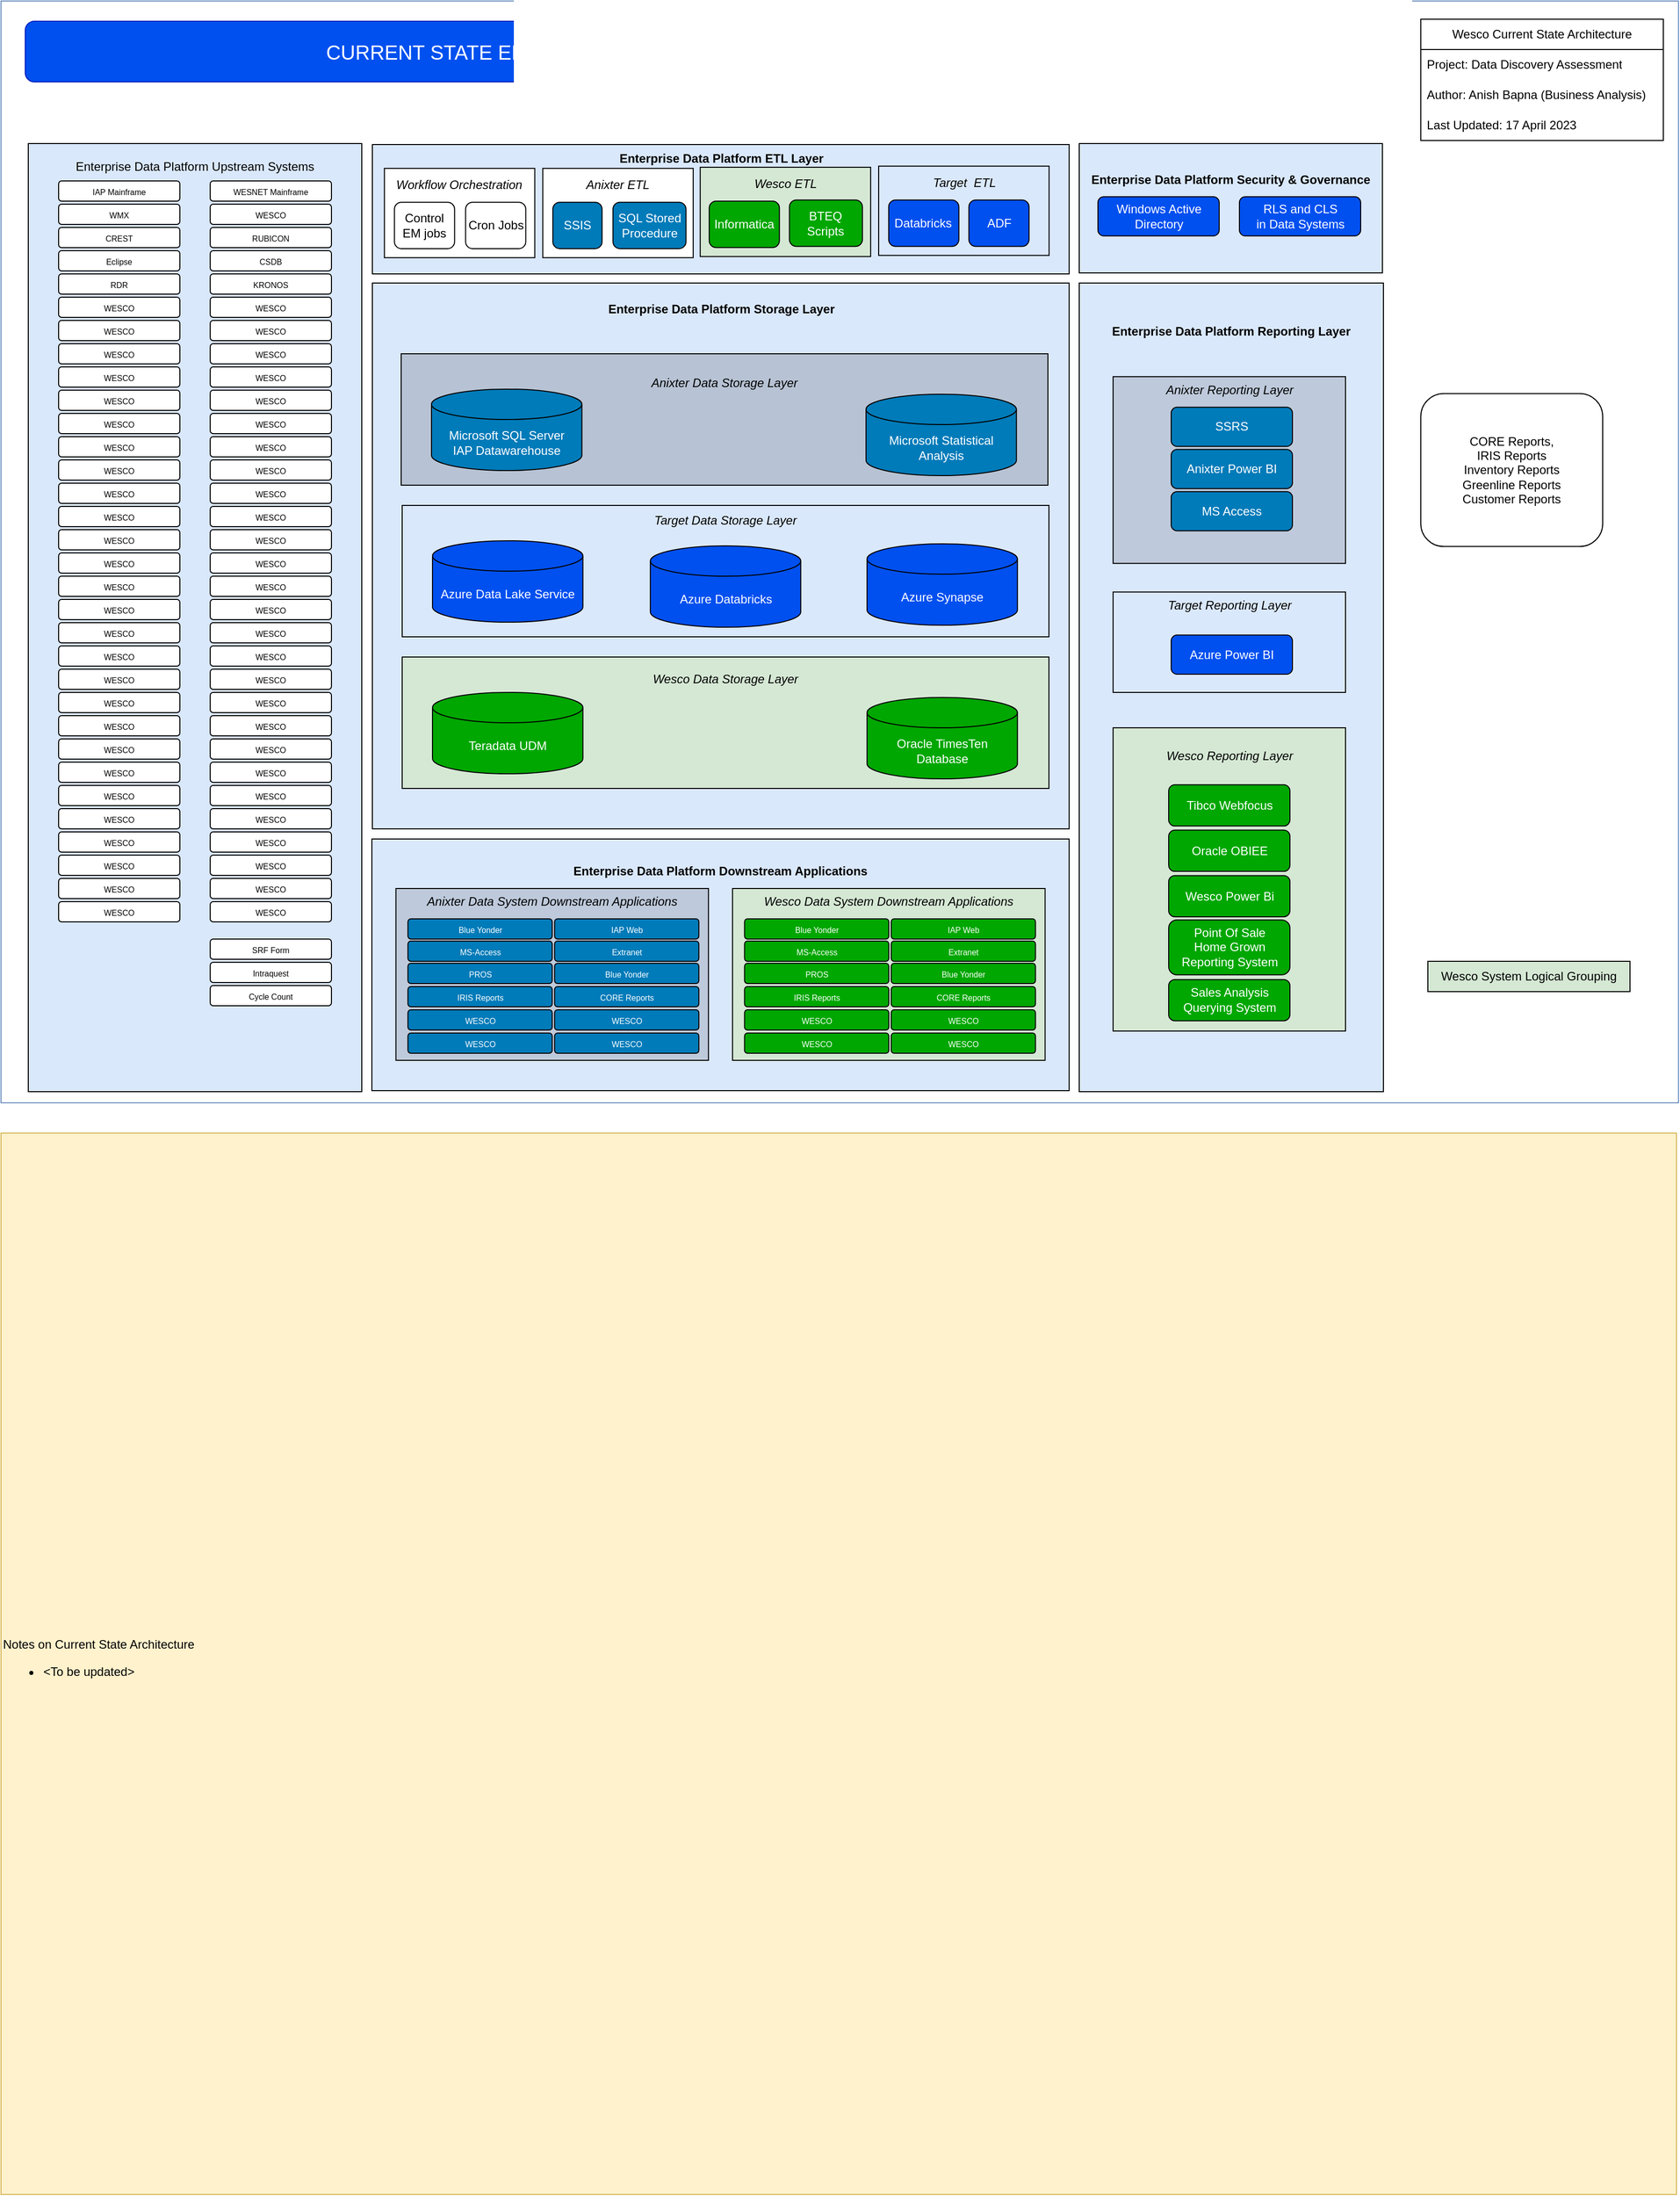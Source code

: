 <mxfile version="21.1.8" type="github" pages="2">
  <diagram name="Page-1" id="ji-dvn0qjL40lko-ON4k">
    <mxGraphModel dx="2438" dy="1014" grid="1" gridSize="10" guides="1" tooltips="1" connect="1" arrows="1" fold="1" page="1" pageScale="1" pageWidth="850" pageHeight="1100" math="0" shadow="0">
      <root>
        <mxCell id="0" />
        <mxCell id="1" parent="0" />
        <mxCell id="o0MfEB6f52l3Gd9McWNE-3" value="" style="rounded=0;whiteSpace=wrap;html=1;fillColor=#FFFFFF;strokeColor=#6c8ebf;" vertex="1" parent="1">
          <mxGeometry x="-838" width="1660" height="1090" as="geometry" />
        </mxCell>
        <mxCell id="LwUS36X5Wv06FeCUHuJ4-85" value="Wesco Current State Architecture" style="swimlane;fontStyle=0;childLayout=stackLayout;horizontal=1;startSize=30;horizontalStack=0;resizeParent=1;resizeParentMax=0;resizeLast=0;collapsible=1;marginBottom=0;whiteSpace=wrap;html=1;" vertex="1" parent="1">
          <mxGeometry x="567" y="18" width="240" height="120" as="geometry" />
        </mxCell>
        <mxCell id="LwUS36X5Wv06FeCUHuJ4-86" value="Project: Data Discovery Assessment" style="text;strokeColor=none;fillColor=none;align=left;verticalAlign=middle;spacingLeft=4;spacingRight=4;overflow=hidden;points=[[0,0.5],[1,0.5]];portConstraint=eastwest;rotatable=0;whiteSpace=wrap;html=1;" vertex="1" parent="LwUS36X5Wv06FeCUHuJ4-85">
          <mxGeometry y="30" width="240" height="30" as="geometry" />
        </mxCell>
        <mxCell id="LwUS36X5Wv06FeCUHuJ4-87" value="Author: Anish Bapna (Business Analysis)" style="text;strokeColor=none;fillColor=none;align=left;verticalAlign=middle;spacingLeft=4;spacingRight=4;overflow=hidden;points=[[0,0.5],[1,0.5]];portConstraint=eastwest;rotatable=0;whiteSpace=wrap;html=1;" vertex="1" parent="LwUS36X5Wv06FeCUHuJ4-85">
          <mxGeometry y="60" width="240" height="30" as="geometry" />
        </mxCell>
        <mxCell id="LwUS36X5Wv06FeCUHuJ4-88" value="Last Updated: 17 April 2023" style="text;strokeColor=none;fillColor=none;align=left;verticalAlign=middle;spacingLeft=4;spacingRight=4;overflow=hidden;points=[[0,0.5],[1,0.5]];portConstraint=eastwest;rotatable=0;whiteSpace=wrap;html=1;" vertex="1" parent="LwUS36X5Wv06FeCUHuJ4-85">
          <mxGeometry y="90" width="240" height="30" as="geometry" />
        </mxCell>
        <mxCell id="LwUS36X5Wv06FeCUHuJ4-109" value="Notes on Current State Architecture&lt;br&gt;&lt;ul&gt;&lt;li&gt;&amp;lt;To be updated&amp;gt;&lt;/li&gt;&lt;/ul&gt;" style="rounded=0;whiteSpace=wrap;html=1;align=left;fillColor=#fff2cc;strokeColor=#d6b656;" vertex="1" parent="1">
          <mxGeometry x="-838" y="1120" width="1658" height="1050" as="geometry" />
        </mxCell>
        <mxCell id="o0MfEB6f52l3Gd9McWNE-4" value="" style="group;fillColor=#FFFFFF;" vertex="1" connectable="0" parent="1">
          <mxGeometry x="-811" y="141" width="1585" height="938" as="geometry" />
        </mxCell>
        <mxCell id="TrwFLLRDorfKgAdVW_bD-268" value="&lt;b&gt;Enterprise Data Platform Security &amp;amp; Governance&lt;br&gt;&lt;br&gt;&lt;br&gt;&lt;br&gt;&lt;br&gt;&lt;/b&gt;" style="rounded=0;whiteSpace=wrap;html=1;fillColor=#DAE8FC;" parent="o0MfEB6f52l3Gd9McWNE-4" vertex="1">
          <mxGeometry x="1040" width="300" height="128" as="geometry" />
        </mxCell>
        <mxCell id="TrwFLLRDorfKgAdVW_bD-261" value="&lt;b&gt;Enterprise Data Platform Storage Layer&lt;br&gt;&lt;br&gt;&lt;br&gt;&lt;br&gt;&lt;br&gt;&lt;br&gt;&lt;br&gt;&lt;br&gt;&lt;br&gt;&lt;br&gt;&lt;br&gt;&lt;br&gt;&lt;br&gt;&lt;br&gt;&lt;br&gt;&lt;br&gt;&lt;br&gt;&lt;br&gt;&lt;br&gt;&lt;br&gt;&lt;br&gt;&lt;br&gt;&lt;br&gt;&lt;br&gt;&lt;br&gt;&lt;br&gt;&lt;br&gt;&lt;br&gt;&lt;br&gt;&lt;br&gt;&lt;br&gt;&lt;br&gt;&lt;br&gt;&lt;br&gt;&lt;br&gt;&lt;/b&gt;" style="rounded=0;whiteSpace=wrap;html=1;fillColor=#DAE8FC;" parent="o0MfEB6f52l3Gd9McWNE-4" vertex="1">
          <mxGeometry x="340.5" y="138" width="689.5" height="540" as="geometry" />
        </mxCell>
        <mxCell id="TrwFLLRDorfKgAdVW_bD-265" value="Enterprise Data Platform Upstream Systems&lt;br&gt;&lt;br&gt;&lt;br&gt;&lt;br&gt;&lt;br&gt;&lt;br&gt;&lt;br&gt;&lt;br&gt;&lt;br&gt;&lt;br&gt;&lt;br&gt;&lt;br&gt;&lt;br&gt;&lt;br&gt;&lt;br&gt;&lt;br&gt;&lt;br&gt;&lt;br&gt;&lt;br&gt;&lt;br&gt;&lt;br&gt;&lt;br&gt;&lt;br&gt;&lt;br&gt;&lt;br&gt;&lt;br&gt;&lt;br&gt;&lt;br&gt;&lt;br&gt;&lt;br&gt;&lt;br&gt;&lt;br&gt;&lt;br&gt;&lt;br&gt;&lt;br&gt;&lt;br&gt;&lt;br&gt;&lt;br&gt;&lt;br&gt;&lt;br&gt;&lt;br&gt;&lt;br&gt;&lt;br&gt;&lt;br&gt;&lt;br&gt;&lt;br&gt;&lt;br&gt;&lt;br&gt;&lt;br&gt;&lt;br&gt;&lt;br&gt;&lt;br&gt;&lt;br&gt;&lt;br&gt;&lt;br&gt;&lt;br&gt;&lt;br&gt;&lt;br&gt;&lt;br&gt;&lt;br&gt;&lt;br&gt;&lt;br&gt;&lt;br&gt;" style="rounded=0;whiteSpace=wrap;html=1;fillColor=#DAE8FC;" parent="o0MfEB6f52l3Gd9McWNE-4" vertex="1">
          <mxGeometry width="330" height="938" as="geometry" />
        </mxCell>
        <mxCell id="sN8kw6bikd-ZLt6cQEY8-3" value="&lt;font style=&quot;font-size: 8px;&quot;&gt;IAP Mainframe&lt;/font&gt;" style="rounded=1;whiteSpace=wrap;html=1;" parent="o0MfEB6f52l3Gd9McWNE-4" vertex="1">
          <mxGeometry x="30" y="37" width="120" height="20" as="geometry" />
        </mxCell>
        <mxCell id="TrwFLLRDorfKgAdVW_bD-1" value="&lt;font style=&quot;font-size: 8px;&quot;&gt;WMX&lt;/font&gt;" style="rounded=1;whiteSpace=wrap;html=1;" parent="o0MfEB6f52l3Gd9McWNE-4" vertex="1">
          <mxGeometry x="30" y="60" width="120" height="20" as="geometry" />
        </mxCell>
        <mxCell id="TrwFLLRDorfKgAdVW_bD-2" value="&lt;font style=&quot;font-size: 8px;&quot;&gt;CREST&lt;/font&gt;" style="rounded=1;whiteSpace=wrap;html=1;" parent="o0MfEB6f52l3Gd9McWNE-4" vertex="1">
          <mxGeometry x="30" y="83" width="120" height="20" as="geometry" />
        </mxCell>
        <mxCell id="TrwFLLRDorfKgAdVW_bD-3" value="&lt;font style=&quot;font-size: 8px;&quot;&gt;Eclipse&lt;/font&gt;" style="rounded=1;whiteSpace=wrap;html=1;" parent="o0MfEB6f52l3Gd9McWNE-4" vertex="1">
          <mxGeometry x="30" y="106" width="120" height="20" as="geometry" />
        </mxCell>
        <mxCell id="TrwFLLRDorfKgAdVW_bD-4" value="&lt;font style=&quot;font-size: 8px;&quot;&gt;RDR&lt;/font&gt;" style="rounded=1;whiteSpace=wrap;html=1;" parent="o0MfEB6f52l3Gd9McWNE-4" vertex="1">
          <mxGeometry x="30" y="129" width="120" height="20" as="geometry" />
        </mxCell>
        <mxCell id="TrwFLLRDorfKgAdVW_bD-5" value="&lt;font style=&quot;font-size: 8px;&quot;&gt;WESCO&lt;/font&gt;" style="rounded=1;whiteSpace=wrap;html=1;" parent="o0MfEB6f52l3Gd9McWNE-4" vertex="1">
          <mxGeometry x="30" y="152" width="120" height="20" as="geometry" />
        </mxCell>
        <mxCell id="TrwFLLRDorfKgAdVW_bD-6" value="&lt;font style=&quot;font-size: 8px;&quot;&gt;WESCO&lt;/font&gt;" style="rounded=1;whiteSpace=wrap;html=1;" parent="o0MfEB6f52l3Gd9McWNE-4" vertex="1">
          <mxGeometry x="30" y="175" width="120" height="20" as="geometry" />
        </mxCell>
        <mxCell id="TrwFLLRDorfKgAdVW_bD-7" value="&lt;font style=&quot;font-size: 8px;&quot;&gt;WESCO&lt;/font&gt;" style="rounded=1;whiteSpace=wrap;html=1;" parent="o0MfEB6f52l3Gd9McWNE-4" vertex="1">
          <mxGeometry x="30" y="198" width="120" height="20" as="geometry" />
        </mxCell>
        <mxCell id="TrwFLLRDorfKgAdVW_bD-8" value="&lt;font style=&quot;font-size: 8px;&quot;&gt;WESCO&lt;/font&gt;" style="rounded=1;whiteSpace=wrap;html=1;" parent="o0MfEB6f52l3Gd9McWNE-4" vertex="1">
          <mxGeometry x="30" y="221" width="120" height="20" as="geometry" />
        </mxCell>
        <mxCell id="TrwFLLRDorfKgAdVW_bD-9" value="&lt;font style=&quot;font-size: 8px;&quot;&gt;WESCO&lt;/font&gt;" style="rounded=1;whiteSpace=wrap;html=1;" parent="o0MfEB6f52l3Gd9McWNE-4" vertex="1">
          <mxGeometry x="30" y="244" width="120" height="20" as="geometry" />
        </mxCell>
        <mxCell id="TrwFLLRDorfKgAdVW_bD-10" value="&lt;font style=&quot;font-size: 8px;&quot;&gt;WESCO&lt;/font&gt;" style="rounded=1;whiteSpace=wrap;html=1;" parent="o0MfEB6f52l3Gd9McWNE-4" vertex="1">
          <mxGeometry x="30" y="267" width="120" height="20" as="geometry" />
        </mxCell>
        <mxCell id="TrwFLLRDorfKgAdVW_bD-11" value="&lt;font style=&quot;font-size: 8px;&quot;&gt;WESCO&lt;/font&gt;" style="rounded=1;whiteSpace=wrap;html=1;" parent="o0MfEB6f52l3Gd9McWNE-4" vertex="1">
          <mxGeometry x="30" y="290" width="120" height="20" as="geometry" />
        </mxCell>
        <mxCell id="TrwFLLRDorfKgAdVW_bD-12" value="&lt;font style=&quot;font-size: 8px;&quot;&gt;WESCO&lt;/font&gt;" style="rounded=1;whiteSpace=wrap;html=1;" parent="o0MfEB6f52l3Gd9McWNE-4" vertex="1">
          <mxGeometry x="30" y="313" width="120" height="20" as="geometry" />
        </mxCell>
        <mxCell id="TrwFLLRDorfKgAdVW_bD-13" value="&lt;font style=&quot;font-size: 8px;&quot;&gt;WESCO&lt;/font&gt;" style="rounded=1;whiteSpace=wrap;html=1;" parent="o0MfEB6f52l3Gd9McWNE-4" vertex="1">
          <mxGeometry x="30" y="336" width="120" height="20" as="geometry" />
        </mxCell>
        <mxCell id="TrwFLLRDorfKgAdVW_bD-14" value="&lt;font style=&quot;font-size: 8px;&quot;&gt;WESCO&lt;/font&gt;" style="rounded=1;whiteSpace=wrap;html=1;" parent="o0MfEB6f52l3Gd9McWNE-4" vertex="1">
          <mxGeometry x="30" y="359" width="120" height="20" as="geometry" />
        </mxCell>
        <mxCell id="TrwFLLRDorfKgAdVW_bD-15" value="&lt;font style=&quot;font-size: 8px;&quot;&gt;WESCO&lt;/font&gt;" style="rounded=1;whiteSpace=wrap;html=1;" parent="o0MfEB6f52l3Gd9McWNE-4" vertex="1">
          <mxGeometry x="30" y="382" width="120" height="20" as="geometry" />
        </mxCell>
        <mxCell id="TrwFLLRDorfKgAdVW_bD-16" value="&lt;font style=&quot;font-size: 8px;&quot;&gt;WESCO&lt;/font&gt;" style="rounded=1;whiteSpace=wrap;html=1;" parent="o0MfEB6f52l3Gd9McWNE-4" vertex="1">
          <mxGeometry x="30" y="405" width="120" height="20" as="geometry" />
        </mxCell>
        <mxCell id="TrwFLLRDorfKgAdVW_bD-17" value="&lt;font style=&quot;font-size: 8px;&quot;&gt;WESCO&lt;/font&gt;" style="rounded=1;whiteSpace=wrap;html=1;" parent="o0MfEB6f52l3Gd9McWNE-4" vertex="1">
          <mxGeometry x="30" y="428" width="120" height="20" as="geometry" />
        </mxCell>
        <mxCell id="TrwFLLRDorfKgAdVW_bD-18" value="&lt;font style=&quot;font-size: 8px;&quot;&gt;WESCO&lt;/font&gt;" style="rounded=1;whiteSpace=wrap;html=1;" parent="o0MfEB6f52l3Gd9McWNE-4" vertex="1">
          <mxGeometry x="30" y="451" width="120" height="20" as="geometry" />
        </mxCell>
        <mxCell id="TrwFLLRDorfKgAdVW_bD-19" value="&lt;font style=&quot;font-size: 8px;&quot;&gt;WESCO&lt;/font&gt;" style="rounded=1;whiteSpace=wrap;html=1;" parent="o0MfEB6f52l3Gd9McWNE-4" vertex="1">
          <mxGeometry x="30" y="474" width="120" height="20" as="geometry" />
        </mxCell>
        <mxCell id="TrwFLLRDorfKgAdVW_bD-20" value="&lt;font style=&quot;font-size: 8px;&quot;&gt;WESCO&lt;/font&gt;" style="rounded=1;whiteSpace=wrap;html=1;" parent="o0MfEB6f52l3Gd9McWNE-4" vertex="1">
          <mxGeometry x="30" y="497" width="120" height="20" as="geometry" />
        </mxCell>
        <mxCell id="TrwFLLRDorfKgAdVW_bD-21" value="&lt;font style=&quot;font-size: 8px;&quot;&gt;WESCO&lt;/font&gt;" style="rounded=1;whiteSpace=wrap;html=1;" parent="o0MfEB6f52l3Gd9McWNE-4" vertex="1">
          <mxGeometry x="30" y="520" width="120" height="20" as="geometry" />
        </mxCell>
        <mxCell id="TrwFLLRDorfKgAdVW_bD-22" value="&lt;font style=&quot;font-size: 8px;&quot;&gt;WESCO&lt;/font&gt;" style="rounded=1;whiteSpace=wrap;html=1;" parent="o0MfEB6f52l3Gd9McWNE-4" vertex="1">
          <mxGeometry x="30" y="543" width="120" height="20" as="geometry" />
        </mxCell>
        <mxCell id="TrwFLLRDorfKgAdVW_bD-23" value="&lt;font style=&quot;font-size: 8px;&quot;&gt;WESCO&lt;/font&gt;" style="rounded=1;whiteSpace=wrap;html=1;" parent="o0MfEB6f52l3Gd9McWNE-4" vertex="1">
          <mxGeometry x="30" y="566" width="120" height="20" as="geometry" />
        </mxCell>
        <mxCell id="TrwFLLRDorfKgAdVW_bD-24" value="&lt;font style=&quot;font-size: 8px;&quot;&gt;WESCO&lt;/font&gt;" style="rounded=1;whiteSpace=wrap;html=1;" parent="o0MfEB6f52l3Gd9McWNE-4" vertex="1">
          <mxGeometry x="30" y="589" width="120" height="20" as="geometry" />
        </mxCell>
        <mxCell id="TrwFLLRDorfKgAdVW_bD-25" value="&lt;font style=&quot;font-size: 8px;&quot;&gt;WESCO&lt;/font&gt;" style="rounded=1;whiteSpace=wrap;html=1;" parent="o0MfEB6f52l3Gd9McWNE-4" vertex="1">
          <mxGeometry x="30" y="612" width="120" height="20" as="geometry" />
        </mxCell>
        <mxCell id="TrwFLLRDorfKgAdVW_bD-26" value="&lt;font style=&quot;font-size: 8px;&quot;&gt;WESCO&lt;/font&gt;" style="rounded=1;whiteSpace=wrap;html=1;" parent="o0MfEB6f52l3Gd9McWNE-4" vertex="1">
          <mxGeometry x="30" y="635" width="120" height="20" as="geometry" />
        </mxCell>
        <mxCell id="TrwFLLRDorfKgAdVW_bD-27" value="&lt;font style=&quot;font-size: 8px;&quot;&gt;WESCO&lt;/font&gt;" style="rounded=1;whiteSpace=wrap;html=1;" parent="o0MfEB6f52l3Gd9McWNE-4" vertex="1">
          <mxGeometry x="30" y="658" width="120" height="20" as="geometry" />
        </mxCell>
        <mxCell id="TrwFLLRDorfKgAdVW_bD-28" value="&lt;font style=&quot;font-size: 8px;&quot;&gt;WESCO&lt;/font&gt;" style="rounded=1;whiteSpace=wrap;html=1;" parent="o0MfEB6f52l3Gd9McWNE-4" vertex="1">
          <mxGeometry x="30" y="681" width="120" height="20" as="geometry" />
        </mxCell>
        <mxCell id="TrwFLLRDorfKgAdVW_bD-29" value="&lt;font style=&quot;font-size: 8px;&quot;&gt;WESCO&lt;/font&gt;" style="rounded=1;whiteSpace=wrap;html=1;" parent="o0MfEB6f52l3Gd9McWNE-4" vertex="1">
          <mxGeometry x="30" y="704" width="120" height="20" as="geometry" />
        </mxCell>
        <mxCell id="TrwFLLRDorfKgAdVW_bD-30" value="&lt;font style=&quot;font-size: 8px;&quot;&gt;WESCO&lt;/font&gt;" style="rounded=1;whiteSpace=wrap;html=1;" parent="o0MfEB6f52l3Gd9McWNE-4" vertex="1">
          <mxGeometry x="30" y="727" width="120" height="20" as="geometry" />
        </mxCell>
        <mxCell id="TrwFLLRDorfKgAdVW_bD-31" value="&lt;font style=&quot;font-size: 8px;&quot;&gt;WESCO&lt;/font&gt;" style="rounded=1;whiteSpace=wrap;html=1;" parent="o0MfEB6f52l3Gd9McWNE-4" vertex="1">
          <mxGeometry x="30" y="750" width="120" height="20" as="geometry" />
        </mxCell>
        <mxCell id="TrwFLLRDorfKgAdVW_bD-32" value="&lt;font style=&quot;font-size: 8px;&quot;&gt;WESNET Mainframe&lt;/font&gt;" style="rounded=1;whiteSpace=wrap;html=1;" parent="o0MfEB6f52l3Gd9McWNE-4" vertex="1">
          <mxGeometry x="180" y="37" width="120" height="20" as="geometry" />
        </mxCell>
        <mxCell id="TrwFLLRDorfKgAdVW_bD-33" value="&lt;font style=&quot;font-size: 8px;&quot;&gt;WESCO&lt;/font&gt;" style="rounded=1;whiteSpace=wrap;html=1;" parent="o0MfEB6f52l3Gd9McWNE-4" vertex="1">
          <mxGeometry x="180" y="60" width="120" height="20" as="geometry" />
        </mxCell>
        <mxCell id="TrwFLLRDorfKgAdVW_bD-34" value="&lt;font style=&quot;font-size: 8px;&quot;&gt;RUBICON&lt;/font&gt;" style="rounded=1;whiteSpace=wrap;html=1;" parent="o0MfEB6f52l3Gd9McWNE-4" vertex="1">
          <mxGeometry x="180" y="83" width="120" height="20" as="geometry" />
        </mxCell>
        <mxCell id="TrwFLLRDorfKgAdVW_bD-35" value="&lt;font style=&quot;font-size: 8px;&quot;&gt;CSDB&lt;/font&gt;" style="rounded=1;whiteSpace=wrap;html=1;" parent="o0MfEB6f52l3Gd9McWNE-4" vertex="1">
          <mxGeometry x="180" y="106" width="120" height="20" as="geometry" />
        </mxCell>
        <mxCell id="TrwFLLRDorfKgAdVW_bD-36" value="&lt;font style=&quot;font-size: 8px;&quot;&gt;KRONOS&lt;/font&gt;" style="rounded=1;whiteSpace=wrap;html=1;" parent="o0MfEB6f52l3Gd9McWNE-4" vertex="1">
          <mxGeometry x="180" y="129" width="120" height="20" as="geometry" />
        </mxCell>
        <mxCell id="TrwFLLRDorfKgAdVW_bD-37" value="&lt;font style=&quot;font-size: 8px;&quot;&gt;WESCO&lt;/font&gt;" style="rounded=1;whiteSpace=wrap;html=1;" parent="o0MfEB6f52l3Gd9McWNE-4" vertex="1">
          <mxGeometry x="180" y="152" width="120" height="20" as="geometry" />
        </mxCell>
        <mxCell id="TrwFLLRDorfKgAdVW_bD-38" value="&lt;font style=&quot;font-size: 8px;&quot;&gt;WESCO&lt;/font&gt;" style="rounded=1;whiteSpace=wrap;html=1;" parent="o0MfEB6f52l3Gd9McWNE-4" vertex="1">
          <mxGeometry x="180" y="175" width="120" height="20" as="geometry" />
        </mxCell>
        <mxCell id="TrwFLLRDorfKgAdVW_bD-39" value="&lt;font style=&quot;font-size: 8px;&quot;&gt;WESCO&lt;/font&gt;" style="rounded=1;whiteSpace=wrap;html=1;" parent="o0MfEB6f52l3Gd9McWNE-4" vertex="1">
          <mxGeometry x="180" y="198" width="120" height="20" as="geometry" />
        </mxCell>
        <mxCell id="TrwFLLRDorfKgAdVW_bD-40" value="&lt;font style=&quot;font-size: 8px;&quot;&gt;WESCO&lt;/font&gt;" style="rounded=1;whiteSpace=wrap;html=1;" parent="o0MfEB6f52l3Gd9McWNE-4" vertex="1">
          <mxGeometry x="180" y="221" width="120" height="20" as="geometry" />
        </mxCell>
        <mxCell id="TrwFLLRDorfKgAdVW_bD-41" value="&lt;font style=&quot;font-size: 8px;&quot;&gt;WESCO&lt;/font&gt;" style="rounded=1;whiteSpace=wrap;html=1;" parent="o0MfEB6f52l3Gd9McWNE-4" vertex="1">
          <mxGeometry x="180" y="244" width="120" height="20" as="geometry" />
        </mxCell>
        <mxCell id="TrwFLLRDorfKgAdVW_bD-42" value="&lt;font style=&quot;font-size: 8px;&quot;&gt;WESCO&lt;/font&gt;" style="rounded=1;whiteSpace=wrap;html=1;" parent="o0MfEB6f52l3Gd9McWNE-4" vertex="1">
          <mxGeometry x="180" y="267" width="120" height="20" as="geometry" />
        </mxCell>
        <mxCell id="TrwFLLRDorfKgAdVW_bD-43" value="&lt;font style=&quot;font-size: 8px;&quot;&gt;WESCO&lt;/font&gt;" style="rounded=1;whiteSpace=wrap;html=1;" parent="o0MfEB6f52l3Gd9McWNE-4" vertex="1">
          <mxGeometry x="180" y="290" width="120" height="20" as="geometry" />
        </mxCell>
        <mxCell id="TrwFLLRDorfKgAdVW_bD-44" value="&lt;font style=&quot;font-size: 8px;&quot;&gt;WESCO&lt;/font&gt;" style="rounded=1;whiteSpace=wrap;html=1;" parent="o0MfEB6f52l3Gd9McWNE-4" vertex="1">
          <mxGeometry x="180" y="313" width="120" height="20" as="geometry" />
        </mxCell>
        <mxCell id="TrwFLLRDorfKgAdVW_bD-45" value="&lt;font style=&quot;font-size: 8px;&quot;&gt;WESCO&lt;/font&gt;" style="rounded=1;whiteSpace=wrap;html=1;" parent="o0MfEB6f52l3Gd9McWNE-4" vertex="1">
          <mxGeometry x="180" y="336" width="120" height="20" as="geometry" />
        </mxCell>
        <mxCell id="TrwFLLRDorfKgAdVW_bD-46" value="&lt;font style=&quot;font-size: 8px;&quot;&gt;WESCO&lt;/font&gt;" style="rounded=1;whiteSpace=wrap;html=1;" parent="o0MfEB6f52l3Gd9McWNE-4" vertex="1">
          <mxGeometry x="180" y="359" width="120" height="20" as="geometry" />
        </mxCell>
        <mxCell id="TrwFLLRDorfKgAdVW_bD-47" value="&lt;font style=&quot;font-size: 8px;&quot;&gt;WESCO&lt;/font&gt;" style="rounded=1;whiteSpace=wrap;html=1;" parent="o0MfEB6f52l3Gd9McWNE-4" vertex="1">
          <mxGeometry x="180" y="382" width="120" height="20" as="geometry" />
        </mxCell>
        <mxCell id="TrwFLLRDorfKgAdVW_bD-48" value="&lt;font style=&quot;font-size: 8px;&quot;&gt;WESCO&lt;/font&gt;" style="rounded=1;whiteSpace=wrap;html=1;" parent="o0MfEB6f52l3Gd9McWNE-4" vertex="1">
          <mxGeometry x="180" y="405" width="120" height="20" as="geometry" />
        </mxCell>
        <mxCell id="TrwFLLRDorfKgAdVW_bD-49" value="&lt;font style=&quot;font-size: 8px;&quot;&gt;WESCO&lt;/font&gt;" style="rounded=1;whiteSpace=wrap;html=1;" parent="o0MfEB6f52l3Gd9McWNE-4" vertex="1">
          <mxGeometry x="180" y="428" width="120" height="20" as="geometry" />
        </mxCell>
        <mxCell id="TrwFLLRDorfKgAdVW_bD-50" value="&lt;font style=&quot;font-size: 8px;&quot;&gt;WESCO&lt;/font&gt;" style="rounded=1;whiteSpace=wrap;html=1;" parent="o0MfEB6f52l3Gd9McWNE-4" vertex="1">
          <mxGeometry x="180" y="451" width="120" height="20" as="geometry" />
        </mxCell>
        <mxCell id="TrwFLLRDorfKgAdVW_bD-51" value="&lt;font style=&quot;font-size: 8px;&quot;&gt;WESCO&lt;/font&gt;" style="rounded=1;whiteSpace=wrap;html=1;" parent="o0MfEB6f52l3Gd9McWNE-4" vertex="1">
          <mxGeometry x="180" y="474" width="120" height="20" as="geometry" />
        </mxCell>
        <mxCell id="TrwFLLRDorfKgAdVW_bD-52" value="&lt;font style=&quot;font-size: 8px;&quot;&gt;WESCO&lt;/font&gt;" style="rounded=1;whiteSpace=wrap;html=1;" parent="o0MfEB6f52l3Gd9McWNE-4" vertex="1">
          <mxGeometry x="180" y="497" width="120" height="20" as="geometry" />
        </mxCell>
        <mxCell id="TrwFLLRDorfKgAdVW_bD-53" value="&lt;font style=&quot;font-size: 8px;&quot;&gt;WESCO&lt;/font&gt;" style="rounded=1;whiteSpace=wrap;html=1;" parent="o0MfEB6f52l3Gd9McWNE-4" vertex="1">
          <mxGeometry x="180" y="520" width="120" height="20" as="geometry" />
        </mxCell>
        <mxCell id="TrwFLLRDorfKgAdVW_bD-54" value="&lt;font style=&quot;font-size: 8px;&quot;&gt;WESCO&lt;/font&gt;" style="rounded=1;whiteSpace=wrap;html=1;" parent="o0MfEB6f52l3Gd9McWNE-4" vertex="1">
          <mxGeometry x="180" y="543" width="120" height="20" as="geometry" />
        </mxCell>
        <mxCell id="TrwFLLRDorfKgAdVW_bD-55" value="&lt;font style=&quot;font-size: 8px;&quot;&gt;WESCO&lt;/font&gt;" style="rounded=1;whiteSpace=wrap;html=1;" parent="o0MfEB6f52l3Gd9McWNE-4" vertex="1">
          <mxGeometry x="180" y="566" width="120" height="20" as="geometry" />
        </mxCell>
        <mxCell id="TrwFLLRDorfKgAdVW_bD-56" value="&lt;font style=&quot;font-size: 8px;&quot;&gt;WESCO&lt;/font&gt;" style="rounded=1;whiteSpace=wrap;html=1;" parent="o0MfEB6f52l3Gd9McWNE-4" vertex="1">
          <mxGeometry x="180" y="589" width="120" height="20" as="geometry" />
        </mxCell>
        <mxCell id="TrwFLLRDorfKgAdVW_bD-57" value="&lt;font style=&quot;font-size: 8px;&quot;&gt;WESCO&lt;/font&gt;" style="rounded=1;whiteSpace=wrap;html=1;" parent="o0MfEB6f52l3Gd9McWNE-4" vertex="1">
          <mxGeometry x="180" y="612" width="120" height="20" as="geometry" />
        </mxCell>
        <mxCell id="TrwFLLRDorfKgAdVW_bD-58" value="&lt;font style=&quot;font-size: 8px;&quot;&gt;WESCO&lt;/font&gt;" style="rounded=1;whiteSpace=wrap;html=1;" parent="o0MfEB6f52l3Gd9McWNE-4" vertex="1">
          <mxGeometry x="180" y="635" width="120" height="20" as="geometry" />
        </mxCell>
        <mxCell id="TrwFLLRDorfKgAdVW_bD-59" value="&lt;font style=&quot;font-size: 8px;&quot;&gt;WESCO&lt;/font&gt;" style="rounded=1;whiteSpace=wrap;html=1;" parent="o0MfEB6f52l3Gd9McWNE-4" vertex="1">
          <mxGeometry x="180" y="658" width="120" height="20" as="geometry" />
        </mxCell>
        <mxCell id="TrwFLLRDorfKgAdVW_bD-60" value="&lt;font style=&quot;font-size: 8px;&quot;&gt;WESCO&lt;/font&gt;" style="rounded=1;whiteSpace=wrap;html=1;" parent="o0MfEB6f52l3Gd9McWNE-4" vertex="1">
          <mxGeometry x="180" y="681" width="120" height="20" as="geometry" />
        </mxCell>
        <mxCell id="TrwFLLRDorfKgAdVW_bD-61" value="&lt;font style=&quot;font-size: 8px;&quot;&gt;WESCO&lt;/font&gt;" style="rounded=1;whiteSpace=wrap;html=1;" parent="o0MfEB6f52l3Gd9McWNE-4" vertex="1">
          <mxGeometry x="180" y="704" width="120" height="20" as="geometry" />
        </mxCell>
        <mxCell id="TrwFLLRDorfKgAdVW_bD-62" value="&lt;font style=&quot;font-size: 8px;&quot;&gt;WESCO&lt;/font&gt;" style="rounded=1;whiteSpace=wrap;html=1;" parent="o0MfEB6f52l3Gd9McWNE-4" vertex="1">
          <mxGeometry x="180" y="727" width="120" height="20" as="geometry" />
        </mxCell>
        <mxCell id="TrwFLLRDorfKgAdVW_bD-63" value="&lt;font style=&quot;font-size: 8px;&quot;&gt;WESCO&lt;/font&gt;" style="rounded=1;whiteSpace=wrap;html=1;" parent="o0MfEB6f52l3Gd9McWNE-4" vertex="1">
          <mxGeometry x="180" y="750" width="120" height="20" as="geometry" />
        </mxCell>
        <mxCell id="TrwFLLRDorfKgAdVW_bD-201" value="&lt;font style=&quot;font-size: 8px;&quot;&gt;SRF Form&lt;/font&gt;" style="rounded=1;whiteSpace=wrap;html=1;" parent="o0MfEB6f52l3Gd9McWNE-4" vertex="1">
          <mxGeometry x="180" y="787" width="120" height="20" as="geometry" />
        </mxCell>
        <mxCell id="TrwFLLRDorfKgAdVW_bD-202" value="&lt;font style=&quot;font-size: 8px;&quot;&gt;Intraquest&lt;/font&gt;" style="rounded=1;whiteSpace=wrap;html=1;" parent="o0MfEB6f52l3Gd9McWNE-4" vertex="1">
          <mxGeometry x="180" y="810" width="120" height="20" as="geometry" />
        </mxCell>
        <mxCell id="TrwFLLRDorfKgAdVW_bD-203" value="&lt;font style=&quot;font-size: 8px;&quot;&gt;Cycle Count&lt;/font&gt;" style="rounded=1;whiteSpace=wrap;html=1;" parent="o0MfEB6f52l3Gd9McWNE-4" vertex="1">
          <mxGeometry x="180" y="833" width="120" height="20" as="geometry" />
        </mxCell>
        <mxCell id="LwUS36X5Wv06FeCUHuJ4-60" value="" style="group" vertex="1" connectable="0" parent="o0MfEB6f52l3Gd9McWNE-4">
          <mxGeometry x="340" y="668" width="690" height="269" as="geometry" />
        </mxCell>
        <mxCell id="LwUS36X5Wv06FeCUHuJ4-59" value="&lt;b&gt;Enterprise Data Platform Downstream Applications&lt;/b&gt;&lt;br&gt;&lt;br&gt;&lt;br&gt;&lt;br&gt;&lt;br&gt;&lt;br&gt;&lt;br&gt;&lt;br&gt;&lt;br&gt;&lt;br&gt;&lt;br&gt;&lt;br&gt;&lt;br&gt;&lt;br&gt;" style="rounded=0;whiteSpace=wrap;html=1;fillColor=#DAE8FC;" vertex="1" parent="LwUS36X5Wv06FeCUHuJ4-60">
          <mxGeometry y="20" width="690" height="249" as="geometry" />
        </mxCell>
        <mxCell id="LwUS36X5Wv06FeCUHuJ4-44" value="" style="group;fillColor=#98A2B0;" vertex="1" connectable="0" parent="LwUS36X5Wv06FeCUHuJ4-60">
          <mxGeometry x="23.793" y="69" width="309.31" height="170" as="geometry" />
        </mxCell>
        <mxCell id="LwUS36X5Wv06FeCUHuJ4-43" value="&lt;i&gt;Anixter Data System Downstream Applications&lt;/i&gt;&lt;br&gt;&lt;br&gt;&lt;br&gt;&lt;br&gt;&lt;br&gt;&lt;br&gt;&lt;br&gt;&lt;br&gt;&lt;br&gt;&lt;br&gt;&lt;br&gt;" style="rounded=0;whiteSpace=wrap;html=1;fillColor=#BECADB;" vertex="1" parent="LwUS36X5Wv06FeCUHuJ4-44">
          <mxGeometry width="309.31" height="170" as="geometry" />
        </mxCell>
        <mxCell id="TrwFLLRDorfKgAdVW_bD-196" value="&lt;font color=&quot;#ffffff&quot; style=&quot;font-size: 8px;&quot;&gt;Blue Yonder&lt;/font&gt;" style="rounded=1;whiteSpace=wrap;html=1;fillColor=#007BB9;" parent="LwUS36X5Wv06FeCUHuJ4-44" vertex="1">
          <mxGeometry x="11.897" y="30" width="142.759" height="20" as="geometry" />
        </mxCell>
        <mxCell id="TrwFLLRDorfKgAdVW_bD-197" value="&lt;font color=&quot;#ffffff&quot; style=&quot;font-size: 8px;&quot;&gt;IAP Web&lt;/font&gt;" style="rounded=1;whiteSpace=wrap;html=1;fillColor=#007BB9;" parent="LwUS36X5Wv06FeCUHuJ4-44" vertex="1">
          <mxGeometry x="157.034" y="30" width="142.759" height="20" as="geometry" />
        </mxCell>
        <mxCell id="TrwFLLRDorfKgAdVW_bD-198" value="&lt;font color=&quot;#ffffff&quot; style=&quot;font-size: 8px;&quot;&gt;MS-Access&lt;/font&gt;" style="rounded=1;whiteSpace=wrap;html=1;fillColor=#007BB9;" parent="LwUS36X5Wv06FeCUHuJ4-44" vertex="1">
          <mxGeometry x="11.897" y="52" width="142.759" height="20" as="geometry" />
        </mxCell>
        <mxCell id="TrwFLLRDorfKgAdVW_bD-199" value="&lt;font color=&quot;#ffffff&quot; style=&quot;font-size: 8px;&quot;&gt;PROS&lt;/font&gt;" style="rounded=1;whiteSpace=wrap;html=1;fillColor=#007BB9;" parent="LwUS36X5Wv06FeCUHuJ4-44" vertex="1">
          <mxGeometry x="11.897" y="74" width="142.759" height="20" as="geometry" />
        </mxCell>
        <mxCell id="TrwFLLRDorfKgAdVW_bD-200" value="&lt;font color=&quot;#ffffff&quot; style=&quot;font-size: 8px;&quot;&gt;Extranet&lt;/font&gt;" style="rounded=1;whiteSpace=wrap;html=1;fillColor=#007BB9;" parent="LwUS36X5Wv06FeCUHuJ4-44" vertex="1">
          <mxGeometry x="157.034" y="52" width="142.759" height="20" as="geometry" />
        </mxCell>
        <object label="&lt;font color=&quot;#ffffff&quot; style=&quot;font-size: 8px;&quot;&gt;IRIS Reports&lt;/font&gt;" Info="IRIS Reports is very important for Warehouse Management. These are used by internal warehouse management team as well as some reports directly goto customers. The files for IRIS reports are built in SSRS. The stored procedures are used to built the data and then the SSRS is used to create the reports as well as it is used to send it. The reports are triggered through Control-EM jobs. A total of 2423 reports are present in SSRS." id="TrwFLLRDorfKgAdVW_bD-204">
          <mxCell style="rounded=1;whiteSpace=wrap;html=1;fillColor=#007BB9;" parent="LwUS36X5Wv06FeCUHuJ4-44" vertex="1">
            <mxGeometry x="11.897" y="97" width="142.759" height="20" as="geometry" />
          </mxCell>
        </object>
        <mxCell id="TrwFLLRDorfKgAdVW_bD-205" value="&lt;font color=&quot;#ffffff&quot; style=&quot;font-size: 8px;&quot;&gt;CORE Reports&lt;/font&gt;" style="rounded=1;whiteSpace=wrap;html=1;fillColor=#007BB9;" parent="LwUS36X5Wv06FeCUHuJ4-44" vertex="1">
          <mxGeometry x="157.034" y="97" width="142.759" height="20" as="geometry" />
        </mxCell>
        <mxCell id="TrwFLLRDorfKgAdVW_bD-206" value="&lt;font color=&quot;#ffffff&quot; style=&quot;font-size: 8px;&quot;&gt;WESCO&lt;/font&gt;" style="rounded=1;whiteSpace=wrap;html=1;fillColor=#007BB9;" parent="LwUS36X5Wv06FeCUHuJ4-44" vertex="1">
          <mxGeometry x="11.897" y="120" width="142.759" height="20" as="geometry" />
        </mxCell>
        <mxCell id="TrwFLLRDorfKgAdVW_bD-207" value="&lt;font color=&quot;#ffffff&quot; style=&quot;font-size: 8px;&quot;&gt;WESCO&lt;/font&gt;" style="rounded=1;whiteSpace=wrap;html=1;fillColor=#007BB9;" parent="LwUS36X5Wv06FeCUHuJ4-44" vertex="1">
          <mxGeometry x="157.034" y="120" width="142.759" height="20" as="geometry" />
        </mxCell>
        <mxCell id="TrwFLLRDorfKgAdVW_bD-208" value="&lt;font color=&quot;#ffffff&quot; style=&quot;font-size: 8px;&quot;&gt;WESCO&lt;/font&gt;" style="rounded=1;whiteSpace=wrap;html=1;fillColor=#007BB9;" parent="LwUS36X5Wv06FeCUHuJ4-44" vertex="1">
          <mxGeometry x="11.897" y="143" width="142.759" height="20" as="geometry" />
        </mxCell>
        <mxCell id="TrwFLLRDorfKgAdVW_bD-209" value="&lt;font color=&quot;#ffffff&quot; style=&quot;font-size: 8px;&quot;&gt;WESCO&lt;/font&gt;" style="rounded=1;whiteSpace=wrap;html=1;fillColor=#007BB9;" parent="LwUS36X5Wv06FeCUHuJ4-44" vertex="1">
          <mxGeometry x="157.034" y="143" width="142.759" height="20" as="geometry" />
        </mxCell>
        <mxCell id="TrwFLLRDorfKgAdVW_bD-234" value="&lt;font color=&quot;#ffffff&quot; style=&quot;font-size: 8px;&quot;&gt;Blue Yonder&lt;/font&gt;" style="rounded=1;whiteSpace=wrap;html=1;fillColor=#007BB9;" parent="LwUS36X5Wv06FeCUHuJ4-44" vertex="1">
          <mxGeometry x="157.034" y="74" width="142.759" height="20" as="geometry" />
        </mxCell>
        <mxCell id="LwUS36X5Wv06FeCUHuJ4-45" value="" style="group" vertex="1" connectable="0" parent="LwUS36X5Wv06FeCUHuJ4-60">
          <mxGeometry x="356.897" y="69" width="309.31" height="170" as="geometry" />
        </mxCell>
        <mxCell id="LwUS36X5Wv06FeCUHuJ4-46" value="&lt;i&gt;Wesco Data System Downstream Applications&lt;/i&gt;&lt;br&gt;&lt;br&gt;&lt;br&gt;&lt;br&gt;&lt;br&gt;&lt;br&gt;&lt;br&gt;&lt;br&gt;&lt;br&gt;&lt;br&gt;&lt;br&gt;" style="rounded=0;whiteSpace=wrap;html=1;fillColor=#D5E8D4;" vertex="1" parent="LwUS36X5Wv06FeCUHuJ4-45">
          <mxGeometry width="309.31" height="170" as="geometry" />
        </mxCell>
        <mxCell id="LwUS36X5Wv06FeCUHuJ4-47" value="&lt;font color=&quot;#ffffff&quot; style=&quot;font-size: 8px;&quot;&gt;Blue Yonder&lt;/font&gt;" style="rounded=1;whiteSpace=wrap;html=1;fillColor=#00A700;" vertex="1" parent="LwUS36X5Wv06FeCUHuJ4-45">
          <mxGeometry x="11.897" y="30" width="142.759" height="20" as="geometry" />
        </mxCell>
        <mxCell id="LwUS36X5Wv06FeCUHuJ4-48" value="&lt;font color=&quot;#ffffff&quot; style=&quot;font-size: 8px;&quot;&gt;IAP Web&lt;/font&gt;" style="rounded=1;whiteSpace=wrap;html=1;fillColor=#00A700;" vertex="1" parent="LwUS36X5Wv06FeCUHuJ4-45">
          <mxGeometry x="157.034" y="30" width="142.759" height="20" as="geometry" />
        </mxCell>
        <mxCell id="LwUS36X5Wv06FeCUHuJ4-49" value="&lt;font color=&quot;#ffffff&quot; style=&quot;font-size: 8px;&quot;&gt;MS-Access&lt;/font&gt;" style="rounded=1;whiteSpace=wrap;html=1;fillColor=#00A700;" vertex="1" parent="LwUS36X5Wv06FeCUHuJ4-45">
          <mxGeometry x="11.897" y="52" width="142.759" height="20" as="geometry" />
        </mxCell>
        <mxCell id="LwUS36X5Wv06FeCUHuJ4-50" value="&lt;font color=&quot;#ffffff&quot; style=&quot;font-size: 8px;&quot;&gt;PROS&lt;/font&gt;" style="rounded=1;whiteSpace=wrap;html=1;fillColor=#00A700;" vertex="1" parent="LwUS36X5Wv06FeCUHuJ4-45">
          <mxGeometry x="11.897" y="74" width="142.759" height="20" as="geometry" />
        </mxCell>
        <mxCell id="LwUS36X5Wv06FeCUHuJ4-51" value="&lt;font color=&quot;#ffffff&quot; style=&quot;font-size: 8px;&quot;&gt;Extranet&lt;/font&gt;" style="rounded=1;whiteSpace=wrap;html=1;fillColor=#00A700;" vertex="1" parent="LwUS36X5Wv06FeCUHuJ4-45">
          <mxGeometry x="157.034" y="52" width="142.759" height="20" as="geometry" />
        </mxCell>
        <object label="&lt;font color=&quot;#ffffff&quot; style=&quot;font-size: 8px;&quot;&gt;IRIS Reports&lt;/font&gt;" Info="IRIS Reports is very important for Warehouse Management. These are used by internal warehouse management team as well as some reports directly goto customers. The files for IRIS reports are built in SSRS. The stored procedures are used to built the data and then the SSRS is used to create the reports as well as it is used to send it. The reports are triggered through Control-EM jobs. A total of 2423 reports are present in SSRS." id="LwUS36X5Wv06FeCUHuJ4-52">
          <mxCell style="rounded=1;whiteSpace=wrap;html=1;fillColor=#00A700;" vertex="1" parent="LwUS36X5Wv06FeCUHuJ4-45">
            <mxGeometry x="11.897" y="97" width="142.759" height="20" as="geometry" />
          </mxCell>
        </object>
        <mxCell id="LwUS36X5Wv06FeCUHuJ4-53" value="&lt;font color=&quot;#ffffff&quot; style=&quot;font-size: 8px;&quot;&gt;CORE Reports&lt;/font&gt;" style="rounded=1;whiteSpace=wrap;html=1;fillColor=#00A700;" vertex="1" parent="LwUS36X5Wv06FeCUHuJ4-45">
          <mxGeometry x="157.034" y="97" width="142.759" height="20" as="geometry" />
        </mxCell>
        <mxCell id="LwUS36X5Wv06FeCUHuJ4-54" value="&lt;font color=&quot;#ffffff&quot; style=&quot;font-size: 8px;&quot;&gt;WESCO&lt;/font&gt;" style="rounded=1;whiteSpace=wrap;html=1;fillColor=#00A700;" vertex="1" parent="LwUS36X5Wv06FeCUHuJ4-45">
          <mxGeometry x="11.897" y="120" width="142.759" height="20" as="geometry" />
        </mxCell>
        <mxCell id="LwUS36X5Wv06FeCUHuJ4-55" value="&lt;font color=&quot;#ffffff&quot; style=&quot;font-size: 8px;&quot;&gt;WESCO&lt;/font&gt;" style="rounded=1;whiteSpace=wrap;html=1;fillColor=#00A700;" vertex="1" parent="LwUS36X5Wv06FeCUHuJ4-45">
          <mxGeometry x="157.034" y="120" width="142.759" height="20" as="geometry" />
        </mxCell>
        <mxCell id="LwUS36X5Wv06FeCUHuJ4-56" value="&lt;font color=&quot;#ffffff&quot; style=&quot;font-size: 8px;&quot;&gt;WESCO&lt;/font&gt;" style="rounded=1;whiteSpace=wrap;html=1;fillColor=#00A700;" vertex="1" parent="LwUS36X5Wv06FeCUHuJ4-45">
          <mxGeometry x="11.897" y="143" width="142.759" height="20" as="geometry" />
        </mxCell>
        <mxCell id="LwUS36X5Wv06FeCUHuJ4-57" value="&lt;font color=&quot;#ffffff&quot; style=&quot;font-size: 8px;&quot;&gt;WESCO&lt;/font&gt;" style="rounded=1;whiteSpace=wrap;html=1;fillColor=#00A700;" vertex="1" parent="LwUS36X5Wv06FeCUHuJ4-45">
          <mxGeometry x="157.034" y="143" width="142.759" height="20" as="geometry" />
        </mxCell>
        <mxCell id="LwUS36X5Wv06FeCUHuJ4-58" value="&lt;font color=&quot;#ffffff&quot; style=&quot;font-size: 8px;&quot;&gt;Blue Yonder&lt;/font&gt;" style="rounded=1;whiteSpace=wrap;html=1;fillColor=#00A700;" vertex="1" parent="LwUS36X5Wv06FeCUHuJ4-45">
          <mxGeometry x="157.034" y="74" width="142.759" height="20" as="geometry" />
        </mxCell>
        <mxCell id="TrwFLLRDorfKgAdVW_bD-262" value="&lt;b&gt;Enterprise Data Platform Reporting Layer&lt;br&gt;&lt;br&gt;&lt;br&gt;&lt;br&gt;&lt;br&gt;&lt;br&gt;&lt;br&gt;&lt;br&gt;&lt;br&gt;&lt;br&gt;&lt;br&gt;&lt;br&gt;&lt;br&gt;&lt;br&gt;&lt;br&gt;&lt;br&gt;&lt;br&gt;&lt;br&gt;&lt;br&gt;&lt;br&gt;&lt;br&gt;&lt;br&gt;&lt;br&gt;&lt;br&gt;&lt;br&gt;&lt;br&gt;&lt;br&gt;&lt;br&gt;&lt;br&gt;&lt;br&gt;&lt;br&gt;&lt;br&gt;&lt;br&gt;&lt;br&gt;&lt;br&gt;&lt;br&gt;&lt;br&gt;&lt;br&gt;&lt;br&gt;&lt;br&gt;&lt;br&gt;&lt;br&gt;&lt;br&gt;&lt;br&gt;&lt;br&gt;&lt;br&gt;&lt;br&gt;&lt;br&gt;&lt;br&gt;&lt;br&gt;&lt;/b&gt;" style="rounded=0;whiteSpace=wrap;html=1;container=0;fillColor=#DAE8FC;" parent="o0MfEB6f52l3Gd9McWNE-4" vertex="1">
          <mxGeometry x="1040" y="138" width="301" height="800" as="geometry" />
        </mxCell>
        <mxCell id="LwUS36X5Wv06FeCUHuJ4-4" value="CORE Reports,&lt;br&gt;IRIS Reports&lt;br&gt;Inventory Reports&lt;br&gt;Greenline Reports&lt;br&gt;Customer Reports" style="rounded=1;whiteSpace=wrap;html=1;container=0;" vertex="1" parent="o0MfEB6f52l3Gd9McWNE-4">
          <mxGeometry x="1378" y="247.34" width="180" height="151.32" as="geometry" />
        </mxCell>
        <mxCell id="LwUS36X5Wv06FeCUHuJ4-81" value="" style="group" vertex="1" connectable="0" parent="o0MfEB6f52l3Gd9McWNE-4">
          <mxGeometry x="340.5" width="689.5" height="128" as="geometry" />
        </mxCell>
        <object label="&lt;b&gt;Enterprise Data Platform ETL Layer&lt;br&gt;&lt;br&gt;&lt;br&gt;&lt;br&gt;&lt;br&gt;&lt;br&gt;&lt;br&gt;&lt;br&gt;&lt;/b&gt;" Name="ETL Layer" Info="There are multiple technologies which forms the ETL layer for the data platform. For Anixter, it is the SQL Stored Procedures as well as SSIS packages which are mostly used to perform ETL. Control-EM is used as a workflow scheduler." id="TrwFLLRDorfKgAdVW_bD-243">
          <mxCell style="rounded=0;whiteSpace=wrap;html=1;fillColor=#DAE8FC;" parent="LwUS36X5Wv06FeCUHuJ4-81" vertex="1">
            <mxGeometry y="1" width="689.5" height="128" as="geometry" />
          </mxCell>
        </object>
        <mxCell id="LwUS36X5Wv06FeCUHuJ4-74" value="" style="group" vertex="1" connectable="0" parent="LwUS36X5Wv06FeCUHuJ4-81">
          <mxGeometry x="168.655" y="24.594" width="148.813" height="88.314" as="geometry" />
        </mxCell>
        <mxCell id="LwUS36X5Wv06FeCUHuJ4-70" value="&lt;i&gt;Anixter ETL&lt;br&gt;&lt;br&gt;&lt;br&gt;&lt;br&gt;&lt;br&gt;&lt;/i&gt;" style="rounded=0;whiteSpace=wrap;html=1;container=0;" vertex="1" parent="LwUS36X5Wv06FeCUHuJ4-74">
          <mxGeometry width="148.813" height="88.314" as="geometry" />
        </mxCell>
        <mxCell id="LwUS36X5Wv06FeCUHuJ4-71" value="&lt;font color=&quot;#ffffff&quot;&gt;SSIS&lt;/font&gt;" style="rounded=1;whiteSpace=wrap;html=1;container=0;fillColor=#007BB9;" vertex="1" parent="LwUS36X5Wv06FeCUHuJ4-74">
          <mxGeometry x="9.923" y="33.537" width="48.702" height="45.834" as="geometry" />
        </mxCell>
        <mxCell id="LwUS36X5Wv06FeCUHuJ4-72" value="&lt;font color=&quot;#ffffff&quot;&gt;SQL Stored Procedure&lt;/font&gt;" style="rounded=1;whiteSpace=wrap;html=1;container=0;fillColor=#007BB9;" vertex="1" parent="LwUS36X5Wv06FeCUHuJ4-74">
          <mxGeometry x="69.449" y="33.537" width="72.242" height="45.834" as="geometry" />
        </mxCell>
        <mxCell id="LwUS36X5Wv06FeCUHuJ4-64" value="&lt;i&gt;Workflow Orchestration&lt;br&gt;&lt;br&gt;&lt;br&gt;&lt;br&gt;&lt;br&gt;&lt;/i&gt;" style="rounded=0;whiteSpace=wrap;html=1;container=0;" vertex="1" parent="LwUS36X5Wv06FeCUHuJ4-81">
          <mxGeometry x="11.905" y="24.594" width="148.813" height="88.314" as="geometry" />
        </mxCell>
        <mxCell id="LwUS36X5Wv06FeCUHuJ4-66" value="Control&lt;br&gt;EM jobs" style="rounded=1;whiteSpace=wrap;html=1;container=0;" vertex="1" parent="LwUS36X5Wv06FeCUHuJ4-81">
          <mxGeometry x="21.826" y="58.131" width="59.525" height="45.834" as="geometry" />
        </mxCell>
        <mxCell id="LwUS36X5Wv06FeCUHuJ4-67" value="Cron Jobs" style="rounded=1;whiteSpace=wrap;html=1;container=0;" vertex="1" parent="LwUS36X5Wv06FeCUHuJ4-81">
          <mxGeometry x="92.264" y="58.131" width="59.525" height="45.834" as="geometry" />
        </mxCell>
        <mxCell id="LwUS36X5Wv06FeCUHuJ4-75" value="" style="group" vertex="1" connectable="0" parent="LwUS36X5Wv06FeCUHuJ4-81">
          <mxGeometry x="323.42" y="23.476" width="168.655" height="88.314" as="geometry" />
        </mxCell>
        <mxCell id="LwUS36X5Wv06FeCUHuJ4-76" value="&lt;i&gt;Wesco ETL&lt;br&gt;&lt;br&gt;&lt;br&gt;&lt;br&gt;&lt;br&gt;&lt;/i&gt;" style="rounded=0;whiteSpace=wrap;html=1;container=0;fillColor=#D5E8D4;" vertex="1" parent="LwUS36X5Wv06FeCUHuJ4-75">
          <mxGeometry x="0.992" width="168.655" height="88.314" as="geometry" />
        </mxCell>
        <mxCell id="LwUS36X5Wv06FeCUHuJ4-77" value="&lt;font color=&quot;#ffffff&quot;&gt;Informatica&lt;/font&gt;" style="rounded=1;whiteSpace=wrap;html=1;container=0;fillColor=#00A700;" vertex="1" parent="LwUS36X5Wv06FeCUHuJ4-75">
          <mxGeometry x="9.921" y="33.537" width="69.446" height="45.834" as="geometry" />
        </mxCell>
        <mxCell id="LwUS36X5Wv06FeCUHuJ4-78" value="&lt;font color=&quot;#ffffff&quot;&gt;BTEQ Scripts&lt;/font&gt;" style="rounded=1;whiteSpace=wrap;html=1;container=0;fillColor=#00A700;" vertex="1" parent="LwUS36X5Wv06FeCUHuJ4-75">
          <mxGeometry x="89.29" y="32.419" width="72.242" height="45.834" as="geometry" />
        </mxCell>
        <mxCell id="LwUS36X5Wv06FeCUHuJ4-80" value="" style="group" vertex="1" connectable="0" parent="LwUS36X5Wv06FeCUHuJ4-81">
          <mxGeometry x="501.004" y="22.358" width="168.655" height="88.314" as="geometry" />
        </mxCell>
        <mxCell id="LwUS36X5Wv06FeCUHuJ4-79" value="&lt;i&gt;Target&amp;nbsp; ETL&lt;br&gt;&lt;br&gt;&lt;br&gt;&lt;br&gt;&lt;br&gt;&lt;/i&gt;" style="rounded=0;whiteSpace=wrap;html=1;container=0;fillColor=#DAE8FC;" vertex="1" parent="LwUS36X5Wv06FeCUHuJ4-80">
          <mxGeometry width="168.655" height="88.314" as="geometry" />
        </mxCell>
        <mxCell id="TrwFLLRDorfKgAdVW_bD-247" value="&lt;font color=&quot;#ffffff&quot;&gt;ADF&lt;/font&gt;" style="rounded=1;whiteSpace=wrap;html=1;fillColor=#0050EF;" parent="LwUS36X5Wv06FeCUHuJ4-80" vertex="1">
          <mxGeometry x="89.288" y="33.537" width="59.525" height="45.834" as="geometry" />
        </mxCell>
        <mxCell id="LwUS36X5Wv06FeCUHuJ4-63" value="&lt;font color=&quot;#ffffff&quot;&gt;Databricks&lt;/font&gt;" style="rounded=1;whiteSpace=wrap;html=1;fillColor=#0050EF;" vertex="1" parent="LwUS36X5Wv06FeCUHuJ4-80">
          <mxGeometry x="9.921" y="33.537" width="69.446" height="45.834" as="geometry" />
        </mxCell>
        <mxCell id="LwUS36X5Wv06FeCUHuJ4-83" value="&lt;font color=&quot;#ffffff&quot;&gt;Windows Active Directory&lt;/font&gt;" style="rounded=1;whiteSpace=wrap;html=1;container=0;fillColor=#0050EF;" vertex="1" parent="o0MfEB6f52l3Gd9McWNE-4">
          <mxGeometry x="1058.5" y="52.634" width="120" height="38.733" as="geometry" />
        </mxCell>
        <mxCell id="LwUS36X5Wv06FeCUHuJ4-84" value="&lt;font color=&quot;#ffffff&quot;&gt;RLS and CLS &lt;br&gt;in Data Systems&lt;/font&gt;" style="rounded=1;whiteSpace=wrap;html=1;container=0;fillColor=#0050EF;" vertex="1" parent="o0MfEB6f52l3Gd9McWNE-4">
          <mxGeometry x="1198.5" y="52.634" width="120" height="38.733" as="geometry" />
        </mxCell>
        <mxCell id="LwUS36X5Wv06FeCUHuJ4-91" value="" style="group" vertex="1" connectable="0" parent="o0MfEB6f52l3Gd9McWNE-4">
          <mxGeometry x="1073.5" y="578" width="230" height="300" as="geometry" />
        </mxCell>
        <mxCell id="LwUS36X5Wv06FeCUHuJ4-11" value="&lt;i&gt;Wesco Reporting Layer&lt;/i&gt;&lt;br&gt;&lt;br&gt;&lt;br&gt;&lt;br&gt;&lt;br&gt;&lt;br&gt;&lt;br&gt;&lt;br&gt;&lt;br&gt;&lt;br&gt;&lt;br&gt;&lt;br&gt;&lt;br&gt;&lt;br&gt;&lt;br&gt;&lt;br&gt;&lt;br&gt;&lt;br&gt;" style="rounded=0;whiteSpace=wrap;html=1;container=0;fillColor=#D5E8D4;" vertex="1" parent="LwUS36X5Wv06FeCUHuJ4-91">
          <mxGeometry width="230" height="300" as="geometry" />
        </mxCell>
        <mxCell id="LwUS36X5Wv06FeCUHuJ4-6" value="&lt;font color=&quot;#ffffff&quot;&gt;Oracle OBIEE&lt;/font&gt;" style="rounded=1;whiteSpace=wrap;html=1;container=0;fillColor=#00A700;" vertex="1" parent="LwUS36X5Wv06FeCUHuJ4-91">
          <mxGeometry x="55" y="101.306" width="120" height="40.731" as="geometry" />
        </mxCell>
        <mxCell id="LwUS36X5Wv06FeCUHuJ4-7" value="&lt;font color=&quot;#ffffff&quot;&gt;Wesco Power Bi&lt;/font&gt;" style="rounded=1;whiteSpace=wrap;html=1;container=0;fillColor=#00A700;" vertex="1" parent="LwUS36X5Wv06FeCUHuJ4-91">
          <mxGeometry x="55" y="146.215" width="120" height="40.731" as="geometry" />
        </mxCell>
        <mxCell id="LwUS36X5Wv06FeCUHuJ4-9" value="&lt;font color=&quot;#ffffff&quot;&gt;Tibco Webfocus&lt;/font&gt;" style="rounded=1;whiteSpace=wrap;html=1;container=0;fillColor=#00A700;" vertex="1" parent="LwUS36X5Wv06FeCUHuJ4-91">
          <mxGeometry x="55" y="56.397" width="120" height="40.731" as="geometry" />
        </mxCell>
        <mxCell id="LwUS36X5Wv06FeCUHuJ4-22" value="&lt;font color=&quot;#ffffff&quot;&gt;Point Of Sale &lt;br&gt;Home Grown Reporting System&lt;/font&gt;" style="rounded=1;whiteSpace=wrap;html=1;container=0;fillColor=#00A700;" vertex="1" parent="LwUS36X5Wv06FeCUHuJ4-91">
          <mxGeometry x="55" y="190.079" width="120" height="54.309" as="geometry" />
        </mxCell>
        <mxCell id="LwUS36X5Wv06FeCUHuJ4-8" value="&lt;font color=&quot;#ffffff&quot;&gt;Sales Analysis&lt;br&gt;Querying System&lt;/font&gt;" style="rounded=1;whiteSpace=wrap;html=1;container=0;fillColor=#00A700;" vertex="1" parent="LwUS36X5Wv06FeCUHuJ4-91">
          <mxGeometry x="55" y="249.088" width="120" height="40.731" as="geometry" />
        </mxCell>
        <mxCell id="LwUS36X5Wv06FeCUHuJ4-92" value="" style="group" vertex="1" connectable="0" parent="o0MfEB6f52l3Gd9McWNE-4">
          <mxGeometry x="1073.5" y="443.686" width="230" height="99.315" as="geometry" />
        </mxCell>
        <mxCell id="LwUS36X5Wv06FeCUHuJ4-35" value="&lt;i&gt;Target Reporting Layer&lt;br&gt;&lt;br&gt;&lt;br&gt;&lt;br&gt;&lt;br&gt;&lt;br&gt;&lt;/i&gt;" style="rounded=0;whiteSpace=wrap;html=1;container=0;fillColor=#DAE8FC;" vertex="1" parent="LwUS36X5Wv06FeCUHuJ4-92">
          <mxGeometry width="230" height="99.315" as="geometry" />
        </mxCell>
        <mxCell id="LwUS36X5Wv06FeCUHuJ4-38" value="&lt;font color=&quot;#ffffff&quot;&gt;Azure Power BI&lt;/font&gt;" style="rounded=1;whiteSpace=wrap;html=1;container=0;fillColor=#0050EF;" vertex="1" parent="LwUS36X5Wv06FeCUHuJ4-92">
          <mxGeometry x="57.5" y="42.578" width="120" height="38.733" as="geometry" />
        </mxCell>
        <mxCell id="LwUS36X5Wv06FeCUHuJ4-97" value="" style="group" vertex="1" connectable="0" parent="o0MfEB6f52l3Gd9McWNE-4">
          <mxGeometry x="1073.5" y="230.632" width="230" height="184.726" as="geometry" />
        </mxCell>
        <mxCell id="LwUS36X5Wv06FeCUHuJ4-3" value="&lt;i&gt;Anixter Reporting Layer&lt;br&gt;&lt;br&gt;&lt;br&gt;&lt;br&gt;&lt;br&gt;&lt;br&gt;&lt;br&gt;&lt;br&gt;&lt;br&gt;&lt;br&gt;&lt;br&gt;&lt;br&gt;&lt;/i&gt;" style="rounded=0;whiteSpace=wrap;html=1;container=0;fillColor=#BECADB;" vertex="1" parent="LwUS36X5Wv06FeCUHuJ4-97">
          <mxGeometry width="230" height="184.726" as="geometry" />
        </mxCell>
        <mxCell id="LwUS36X5Wv06FeCUHuJ4-1" value="&lt;font color=&quot;#ffffff&quot;&gt;Anixter Power BI&lt;/font&gt;" style="rounded=1;whiteSpace=wrap;html=1;container=0;fillColor=#007BB9;" vertex="1" parent="LwUS36X5Wv06FeCUHuJ4-97">
          <mxGeometry x="57.5" y="71.994" width="120" height="38.733" as="geometry" />
        </mxCell>
        <mxCell id="LwUS36X5Wv06FeCUHuJ4-2" value="&lt;font color=&quot;#ffffff&quot;&gt;SSRS&lt;/font&gt;" style="rounded=1;whiteSpace=wrap;html=1;container=0;fillColor=#007BB9;" vertex="1" parent="LwUS36X5Wv06FeCUHuJ4-97">
          <mxGeometry x="57.5" y="30.282" width="120" height="38.733" as="geometry" />
        </mxCell>
        <mxCell id="LwUS36X5Wv06FeCUHuJ4-25" value="&lt;font color=&quot;#ffffff&quot;&gt;MS Access&lt;/font&gt;" style="rounded=1;whiteSpace=wrap;html=1;container=0;fillColor=#007BB9;" vertex="1" parent="LwUS36X5Wv06FeCUHuJ4-97">
          <mxGeometry x="57.5" y="113.706" width="120" height="38.733" as="geometry" />
        </mxCell>
        <mxCell id="LwUS36X5Wv06FeCUHuJ4-100" value="" style="group;fillColor=#D5E8D4;strokeColor=#82b366;" vertex="1" connectable="0" parent="o0MfEB6f52l3Gd9McWNE-4">
          <mxGeometry x="370" y="508" width="640" height="130" as="geometry" />
        </mxCell>
        <mxCell id="TrwFLLRDorfKgAdVW_bD-258" value="&lt;i&gt;Wesco Data Storage Layer&lt;br&gt;&lt;br&gt;&lt;br&gt;&lt;br&gt;&lt;br&gt;&lt;br&gt;&lt;br&gt;&lt;/i&gt;" style="rounded=0;whiteSpace=wrap;html=1;fillColor=#D5E8D4;" parent="LwUS36X5Wv06FeCUHuJ4-100" vertex="1">
          <mxGeometry width="640" height="130" as="geometry" />
        </mxCell>
        <mxCell id="TrwFLLRDorfKgAdVW_bD-260" value="&lt;font color=&quot;#ffffff&quot;&gt;Teradata UDM&lt;/font&gt;" style="shape=cylinder3;whiteSpace=wrap;html=1;boundedLbl=1;backgroundOutline=1;size=15;fillColor=#00A700;" parent="LwUS36X5Wv06FeCUHuJ4-100" vertex="1">
          <mxGeometry x="30" y="35" width="148.84" height="80.52" as="geometry" />
        </mxCell>
        <mxCell id="LwUS36X5Wv06FeCUHuJ4-99" value="&lt;font color=&quot;#ffffff&quot;&gt;Oracle TimesTen &lt;br&gt;Database&lt;/font&gt;" style="shape=cylinder3;whiteSpace=wrap;html=1;boundedLbl=1;backgroundOutline=1;size=15;fillColor=#00A700;" vertex="1" parent="LwUS36X5Wv06FeCUHuJ4-100">
          <mxGeometry x="460" y="40" width="148.84" height="80.52" as="geometry" />
        </mxCell>
        <mxCell id="LwUS36X5Wv06FeCUHuJ4-101" value="" style="group" vertex="1" connectable="0" parent="o0MfEB6f52l3Gd9McWNE-4">
          <mxGeometry x="370" y="358" width="640" height="130" as="geometry" />
        </mxCell>
        <mxCell id="LwUS36X5Wv06FeCUHuJ4-102" value="&lt;i&gt;Target Data Storage Layer&lt;br&gt;&lt;br&gt;&lt;br&gt;&lt;br&gt;&lt;br&gt;&lt;br&gt;&lt;br&gt;&lt;br&gt;&lt;/i&gt;" style="rounded=0;whiteSpace=wrap;html=1;fillColor=#DAE8FC;" vertex="1" parent="LwUS36X5Wv06FeCUHuJ4-101">
          <mxGeometry width="640" height="130" as="geometry" />
        </mxCell>
        <mxCell id="LwUS36X5Wv06FeCUHuJ4-103" value="&lt;font color=&quot;#ffffff&quot;&gt;Azure Data Lake Service&lt;/font&gt;" style="shape=cylinder3;whiteSpace=wrap;html=1;boundedLbl=1;backgroundOutline=1;size=15;fillColor=#0050EF;" vertex="1" parent="LwUS36X5Wv06FeCUHuJ4-101">
          <mxGeometry x="30" y="35" width="148.84" height="80.52" as="geometry" />
        </mxCell>
        <mxCell id="LwUS36X5Wv06FeCUHuJ4-104" value="&lt;font color=&quot;#ffffff&quot;&gt;Azure Synapse&lt;/font&gt;" style="shape=cylinder3;whiteSpace=wrap;html=1;boundedLbl=1;backgroundOutline=1;size=15;fillColor=#0050EF;" vertex="1" parent="LwUS36X5Wv06FeCUHuJ4-101">
          <mxGeometry x="460" y="38" width="148.84" height="80.52" as="geometry" />
        </mxCell>
        <mxCell id="o0MfEB6f52l3Gd9McWNE-2" value="&lt;font color=&quot;#ffffff&quot;&gt;Azure Databricks&lt;/font&gt;" style="shape=cylinder3;whiteSpace=wrap;html=1;boundedLbl=1;backgroundOutline=1;size=15;fillColor=#0050EF;" vertex="1" parent="LwUS36X5Wv06FeCUHuJ4-101">
          <mxGeometry x="245.58" y="40" width="148.84" height="80.52" as="geometry" />
        </mxCell>
        <mxCell id="LwUS36X5Wv06FeCUHuJ4-105" value="" style="group;fillColor=#BECADB;" vertex="1" connectable="0" parent="o0MfEB6f52l3Gd9McWNE-4">
          <mxGeometry x="369" y="208" width="640" height="130" as="geometry" />
        </mxCell>
        <mxCell id="LwUS36X5Wv06FeCUHuJ4-106" value="&lt;i&gt;Anixter Data Storage Layer&lt;br&gt;&lt;br&gt;&lt;br&gt;&lt;br&gt;&lt;br&gt;&lt;br&gt;&lt;/i&gt;" style="rounded=0;whiteSpace=wrap;html=1;fillColor=#B7C3D4;" vertex="1" parent="LwUS36X5Wv06FeCUHuJ4-105">
          <mxGeometry width="640" height="130" as="geometry" />
        </mxCell>
        <mxCell id="LwUS36X5Wv06FeCUHuJ4-107" value="&lt;font color=&quot;#ffffff&quot;&gt;Microsoft SQL Server&lt;br&gt;IAP Datawarehouse&lt;/font&gt;" style="shape=cylinder3;whiteSpace=wrap;html=1;boundedLbl=1;backgroundOutline=1;size=15;fillColor=#007BB9;" vertex="1" parent="LwUS36X5Wv06FeCUHuJ4-105">
          <mxGeometry x="30" y="35" width="148.84" height="80.52" as="geometry" />
        </mxCell>
        <mxCell id="LwUS36X5Wv06FeCUHuJ4-108" value="&lt;font color=&quot;#ffffff&quot;&gt;Microsoft Statistical Analysis&lt;/font&gt;" style="shape=cylinder3;whiteSpace=wrap;html=1;boundedLbl=1;backgroundOutline=1;size=15;fillColor=#007BB9;" vertex="1" parent="LwUS36X5Wv06FeCUHuJ4-105">
          <mxGeometry x="460" y="40" width="148.84" height="80.52" as="geometry" />
        </mxCell>
        <mxCell id="o0MfEB6f52l3Gd9McWNE-5" value="&lt;font style=&quot;font-size: 20px;&quot;&gt;CURRENT STATE ENTERPRISE DATA PLATFORM ARCHITECTURE BLUEPRINT&lt;/font&gt;" style="rounded=1;whiteSpace=wrap;html=1;fillColor=#0050ef;fontColor=#ffffff;strokeColor=#001DBC;" vertex="1" parent="1">
          <mxGeometry x="-814" y="20" width="1340" height="60" as="geometry" />
        </mxCell>
        <mxCell id="o0MfEB6f52l3Gd9McWNE-7" value="Wesco System Logical Grouping" style="rounded=0;whiteSpace=wrap;html=1;fillColor=#D5E8D4;" vertex="1" parent="1">
          <mxGeometry x="574" y="950" width="200" height="30" as="geometry" />
        </mxCell>
      </root>
    </mxGraphModel>
  </diagram>
  <diagram id="vS8wX825Y_YrfQPUk-PU" name="Page-2">
    <mxGraphModel dx="794" dy="507" grid="1" gridSize="10" guides="1" tooltips="1" connect="1" arrows="1" fold="1" page="1" pageScale="1" pageWidth="850" pageHeight="1100" math="0" shadow="0">
      <root>
        <mxCell id="0" />
        <mxCell id="1" parent="0" />
      </root>
    </mxGraphModel>
  </diagram>
</mxfile>
